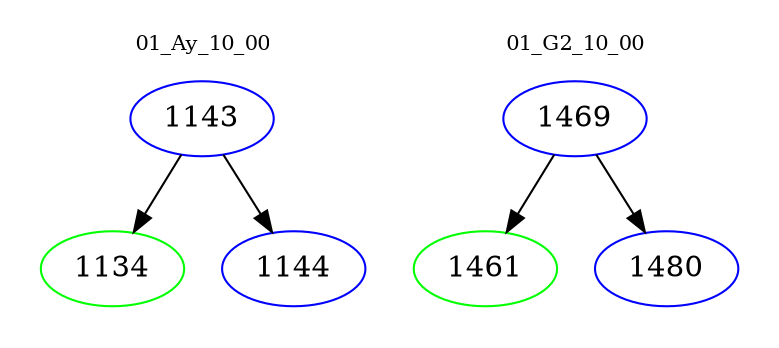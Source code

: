 digraph{
subgraph cluster_0 {
color = white
label = "01_Ay_10_00";
fontsize=10;
T0_1143 [label="1143", color="blue"]
T0_1143 -> T0_1134 [color="black"]
T0_1134 [label="1134", color="green"]
T0_1143 -> T0_1144 [color="black"]
T0_1144 [label="1144", color="blue"]
}
subgraph cluster_1 {
color = white
label = "01_G2_10_00";
fontsize=10;
T1_1469 [label="1469", color="blue"]
T1_1469 -> T1_1461 [color="black"]
T1_1461 [label="1461", color="green"]
T1_1469 -> T1_1480 [color="black"]
T1_1480 [label="1480", color="blue"]
}
}
